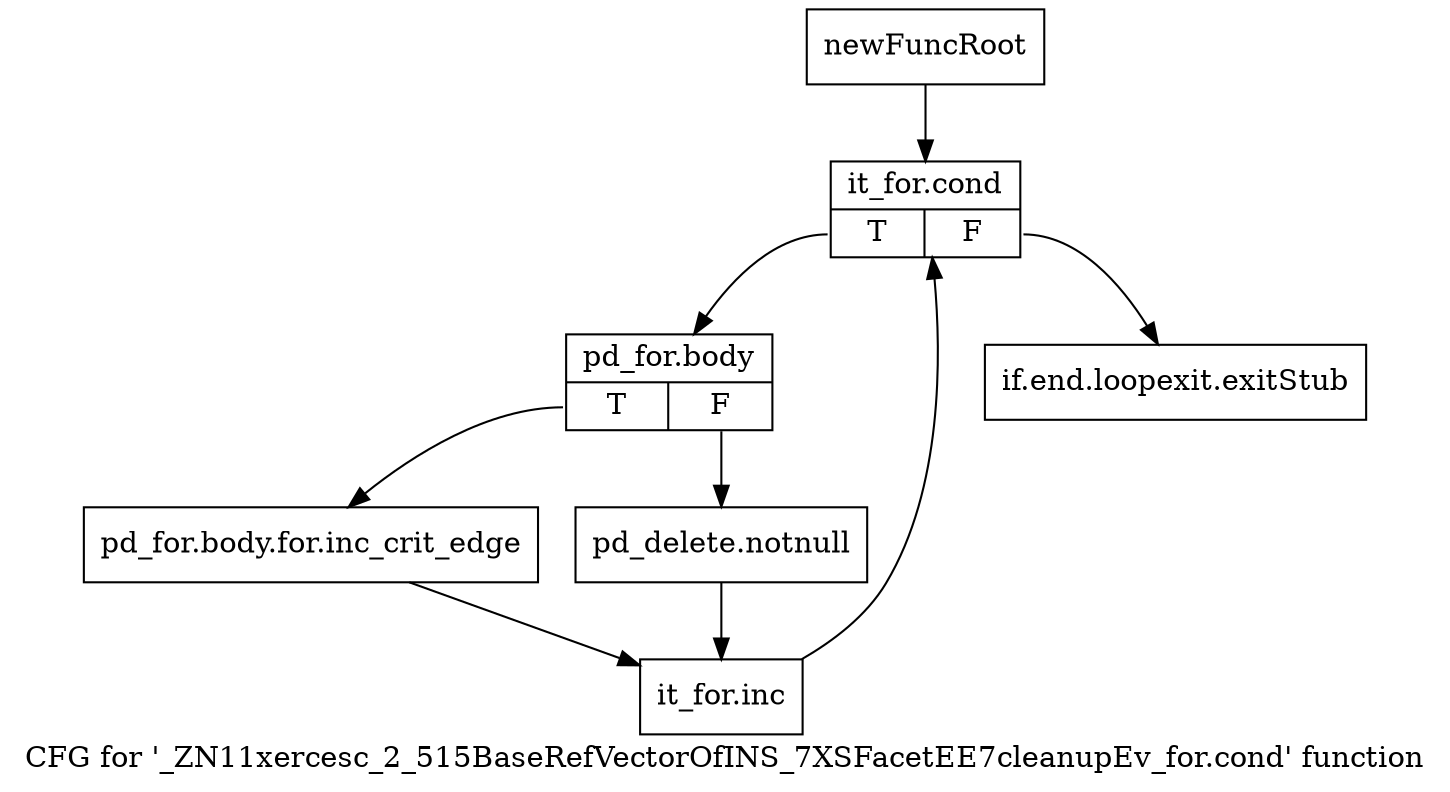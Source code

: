 digraph "CFG for '_ZN11xercesc_2_515BaseRefVectorOfINS_7XSFacetEE7cleanupEv_for.cond' function" {
	label="CFG for '_ZN11xercesc_2_515BaseRefVectorOfINS_7XSFacetEE7cleanupEv_for.cond' function";

	Node0x9c28a30 [shape=record,label="{newFuncRoot}"];
	Node0x9c28a30 -> Node0x9c28ad0;
	Node0x9c28a80 [shape=record,label="{if.end.loopexit.exitStub}"];
	Node0x9c28ad0 [shape=record,label="{it_for.cond|{<s0>T|<s1>F}}"];
	Node0x9c28ad0:s0 -> Node0x9c28b20;
	Node0x9c28ad0:s1 -> Node0x9c28a80;
	Node0x9c28b20 [shape=record,label="{pd_for.body|{<s0>T|<s1>F}}"];
	Node0x9c28b20:s0 -> Node0x9c28bc0;
	Node0x9c28b20:s1 -> Node0x9c28b70;
	Node0x9c28b70 [shape=record,label="{pd_delete.notnull}"];
	Node0x9c28b70 -> Node0x9c28c10;
	Node0x9c28bc0 [shape=record,label="{pd_for.body.for.inc_crit_edge}"];
	Node0x9c28bc0 -> Node0x9c28c10;
	Node0x9c28c10 [shape=record,label="{it_for.inc}"];
	Node0x9c28c10 -> Node0x9c28ad0;
}
